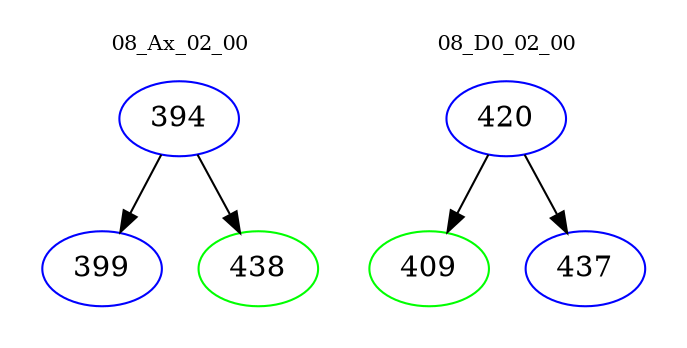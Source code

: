 digraph{
subgraph cluster_0 {
color = white
label = "08_Ax_02_00";
fontsize=10;
T0_394 [label="394", color="blue"]
T0_394 -> T0_399 [color="black"]
T0_399 [label="399", color="blue"]
T0_394 -> T0_438 [color="black"]
T0_438 [label="438", color="green"]
}
subgraph cluster_1 {
color = white
label = "08_D0_02_00";
fontsize=10;
T1_420 [label="420", color="blue"]
T1_420 -> T1_409 [color="black"]
T1_409 [label="409", color="green"]
T1_420 -> T1_437 [color="black"]
T1_437 [label="437", color="blue"]
}
}
